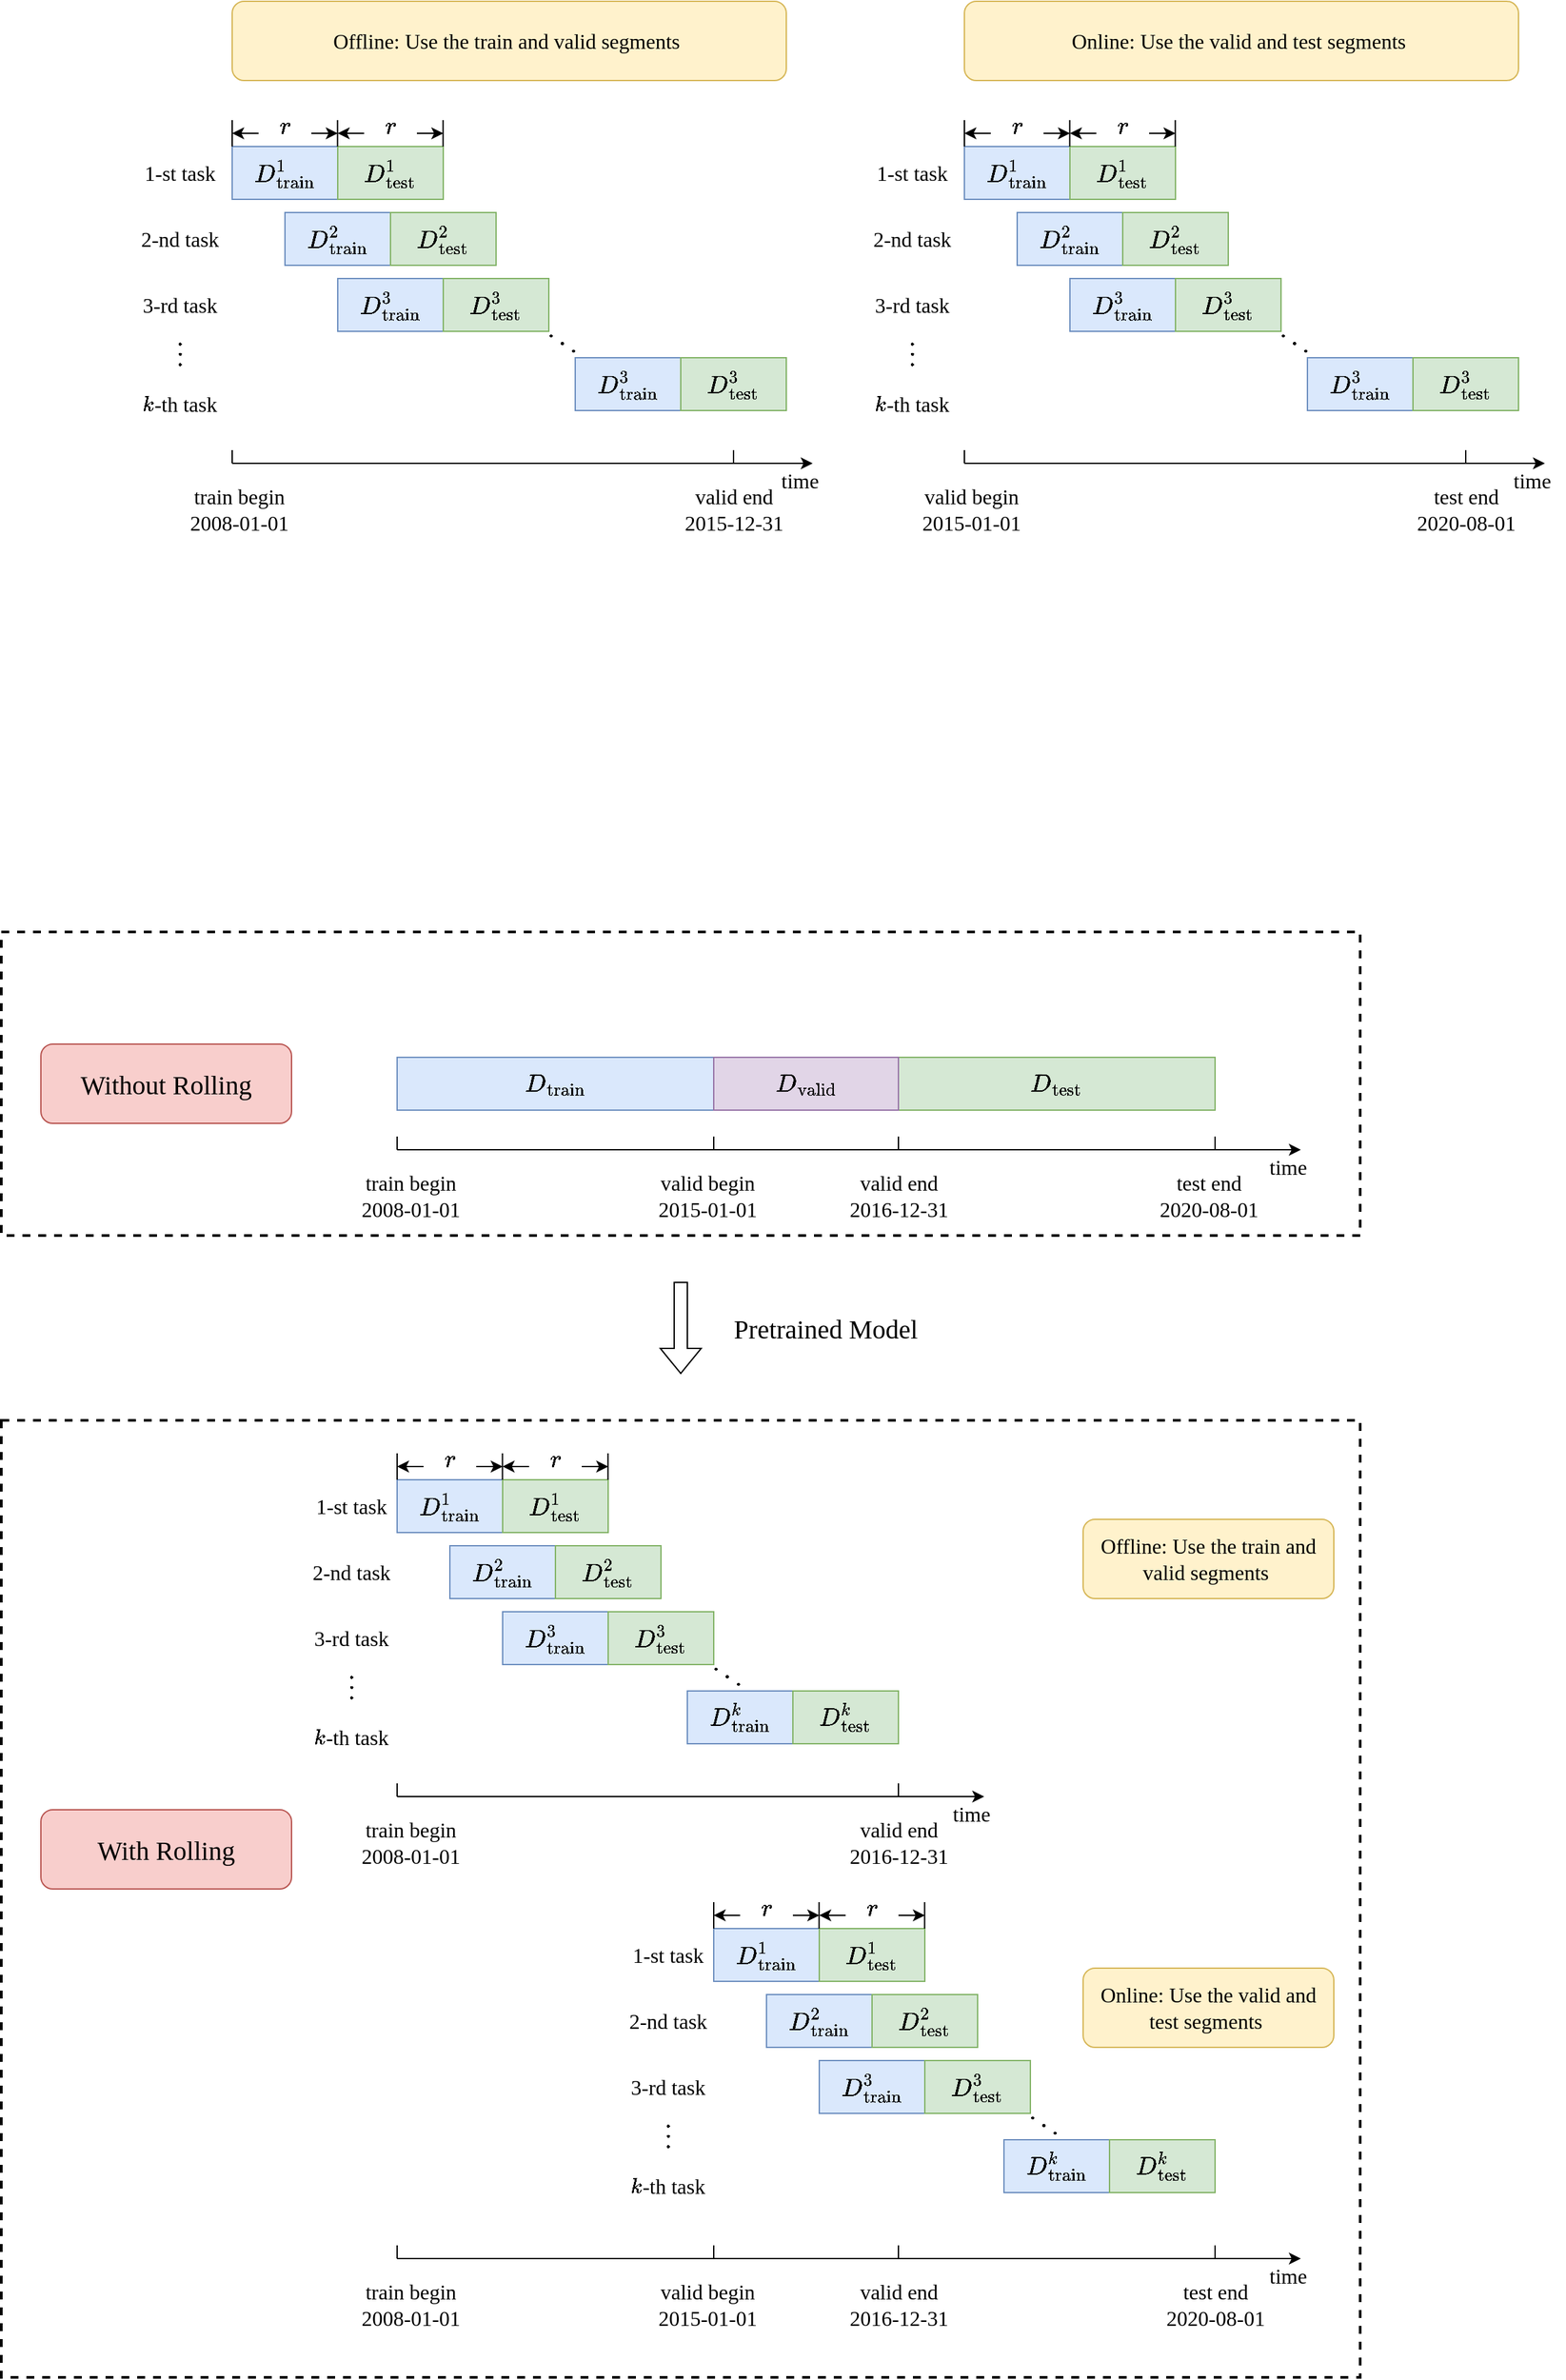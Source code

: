 <mxfile version="24.2.7" type="github">
  <diagram name="第 1 页" id="-favfwk0_6Bgqh363WiU">
    <mxGraphModel dx="2250" dy="1987" grid="1" gridSize="10" guides="1" tooltips="1" connect="1" arrows="1" fold="1" page="1" pageScale="1" pageWidth="827" pageHeight="1169" math="1" shadow="0">
      <root>
        <mxCell id="0" />
        <mxCell id="1" parent="0" />
        <mxCell id="jHQ71wUGAKdWTWvxTBNR-272" value="" style="rounded=0;whiteSpace=wrap;html=1;fillColor=none;dashed=1;strokeWidth=2;perimeterSpacing=0;glass=0;fontSize=16;" parent="1" vertex="1">
          <mxGeometry x="-740" y="395" width="1030" height="725" as="geometry" />
        </mxCell>
        <mxCell id="jHQ71wUGAKdWTWvxTBNR-271" value="" style="rounded=0;whiteSpace=wrap;html=1;fillColor=none;dashed=1;strokeWidth=2;fontSize=16;" parent="1" vertex="1">
          <mxGeometry x="-740" y="25" width="1030" height="230" as="geometry" />
        </mxCell>
        <mxCell id="jHQ71wUGAKdWTWvxTBNR-70" value="$$D^1_{\text{train}}$$" style="rounded=0;whiteSpace=wrap;html=1;fillColor=#dae8fc;strokeColor=#6c8ebf;fontSize=16;" parent="1" vertex="1">
          <mxGeometry x="-440" y="440" width="80" height="40" as="geometry" />
        </mxCell>
        <mxCell id="jHQ71wUGAKdWTWvxTBNR-71" value="$$D^1_{\text{test}}$$" style="rounded=0;whiteSpace=wrap;html=1;fillColor=#d5e8d4;strokeColor=#82b366;fontSize=16;" parent="1" vertex="1">
          <mxGeometry x="-360" y="440" width="80" height="40" as="geometry" />
        </mxCell>
        <mxCell id="jHQ71wUGAKdWTWvxTBNR-72" value="$$D^2_{\text{train}}$$" style="rounded=0;whiteSpace=wrap;html=1;fillColor=#dae8fc;strokeColor=#6c8ebf;fontSize=16;" parent="1" vertex="1">
          <mxGeometry x="-400" y="490" width="80" height="40" as="geometry" />
        </mxCell>
        <mxCell id="jHQ71wUGAKdWTWvxTBNR-73" value="$$D^2_{\text{test}}$$" style="rounded=0;whiteSpace=wrap;html=1;fillColor=#d5e8d4;strokeColor=#82b366;fontSize=16;" parent="1" vertex="1">
          <mxGeometry x="-320" y="490" width="80" height="40" as="geometry" />
        </mxCell>
        <mxCell id="jHQ71wUGAKdWTWvxTBNR-74" value="$$D^3_{\text{train}}$$" style="rounded=0;whiteSpace=wrap;html=1;fillColor=#dae8fc;strokeColor=#6c8ebf;fontSize=16;" parent="1" vertex="1">
          <mxGeometry x="-360" y="540" width="80" height="40" as="geometry" />
        </mxCell>
        <mxCell id="jHQ71wUGAKdWTWvxTBNR-75" value="$$D^3_{\text{test}}$$" style="rounded=0;whiteSpace=wrap;html=1;fillColor=#d5e8d4;strokeColor=#82b366;fontSize=16;" parent="1" vertex="1">
          <mxGeometry x="-280" y="540" width="80" height="40" as="geometry" />
        </mxCell>
        <mxCell id="jHQ71wUGAKdWTWvxTBNR-76" value="$$D^k_{\text{train}}$$" style="rounded=0;whiteSpace=wrap;html=1;fillColor=#dae8fc;strokeColor=#6c8ebf;fontSize=16;" parent="1" vertex="1">
          <mxGeometry x="-220" y="600" width="80" height="40" as="geometry" />
        </mxCell>
        <mxCell id="jHQ71wUGAKdWTWvxTBNR-77" value="$$D^k_{\text{test}}$$" style="rounded=0;whiteSpace=wrap;html=1;fillColor=#d5e8d4;strokeColor=#82b366;fontSize=16;" parent="1" vertex="1">
          <mxGeometry x="-140" y="600" width="80" height="40" as="geometry" />
        </mxCell>
        <mxCell id="jHQ71wUGAKdWTWvxTBNR-78" value="$$\ddots$$" style="text;html=1;align=center;verticalAlign=middle;resizable=0;points=[];autosize=1;strokeColor=none;fillColor=none;fontSize=16;" parent="1" vertex="1">
          <mxGeometry x="-240" y="570" width="100" height="30" as="geometry" />
        </mxCell>
        <mxCell id="jHQ71wUGAKdWTWvxTBNR-79" value="" style="endArrow=classic;html=1;rounded=0;fontSize=16;" parent="1" edge="1">
          <mxGeometry width="50" height="50" relative="1" as="geometry">
            <mxPoint x="-440" y="680" as="sourcePoint" />
            <mxPoint x="5" y="680" as="targetPoint" />
          </mxGeometry>
        </mxCell>
        <mxCell id="jHQ71wUGAKdWTWvxTBNR-80" value="&lt;font style=&quot;font-size: 16px;&quot; face=&quot;Times New Roman&quot;&gt;time&lt;/font&gt;" style="text;html=1;align=center;verticalAlign=middle;resizable=0;points=[];autosize=1;strokeColor=none;fillColor=none;fontSize=16;" parent="1" vertex="1">
          <mxGeometry x="-30" y="678" width="50" height="30" as="geometry" />
        </mxCell>
        <mxCell id="jHQ71wUGAKdWTWvxTBNR-81" value="&lt;font style=&quot;font-size: 16px;&quot; face=&quot;Times New Roman&quot;&gt;1-st task&lt;/font&gt;" style="text;html=1;align=center;verticalAlign=middle;resizable=0;points=[];autosize=1;strokeColor=none;fillColor=none;fontSize=16;" parent="1" vertex="1">
          <mxGeometry x="-515" y="445" width="80" height="30" as="geometry" />
        </mxCell>
        <mxCell id="jHQ71wUGAKdWTWvxTBNR-82" value="&lt;font style=&quot;font-size: 16px;&quot; face=&quot;Times New Roman&quot;&gt;2-nd task&lt;/font&gt;" style="text;html=1;align=center;verticalAlign=middle;resizable=0;points=[];autosize=1;strokeColor=none;fillColor=none;fontSize=16;" parent="1" vertex="1">
          <mxGeometry x="-515" y="495" width="80" height="30" as="geometry" />
        </mxCell>
        <mxCell id="jHQ71wUGAKdWTWvxTBNR-83" value="&lt;font style=&quot;font-size: 16px;&quot; face=&quot;Times New Roman&quot;&gt;3-rd task&lt;/font&gt;" style="text;html=1;align=center;verticalAlign=middle;resizable=0;points=[];autosize=1;strokeColor=none;fillColor=none;fontSize=16;" parent="1" vertex="1">
          <mxGeometry x="-515" y="545" width="80" height="30" as="geometry" />
        </mxCell>
        <mxCell id="jHQ71wUGAKdWTWvxTBNR-84" value="$$\vdots$$" style="text;html=1;align=center;verticalAlign=middle;resizable=0;points=[];autosize=1;strokeColor=none;fillColor=none;fontSize=16;" parent="1" vertex="1">
          <mxGeometry x="-525" y="580" width="100" height="30" as="geometry" />
        </mxCell>
        <mxCell id="jHQ71wUGAKdWTWvxTBNR-85" value="&lt;font style=&quot;font-size: 16px;&quot; face=&quot;Times New Roman&quot;&gt;\(k\)-th task&lt;/font&gt;" style="text;html=1;align=center;verticalAlign=middle;resizable=0;points=[];autosize=1;strokeColor=none;fillColor=none;fontSize=16;" parent="1" vertex="1">
          <mxGeometry x="-525" y="620" width="100" height="30" as="geometry" />
        </mxCell>
        <mxCell id="jHQ71wUGAKdWTWvxTBNR-86" value="" style="endArrow=none;html=1;rounded=0;exitX=0;exitY=0;exitDx=0;exitDy=0;fontSize=16;" parent="1" source="jHQ71wUGAKdWTWvxTBNR-70" edge="1">
          <mxGeometry width="50" height="50" relative="1" as="geometry">
            <mxPoint x="-270" y="400" as="sourcePoint" />
            <mxPoint x="-440" y="420" as="targetPoint" />
          </mxGeometry>
        </mxCell>
        <mxCell id="jHQ71wUGAKdWTWvxTBNR-87" value="" style="endArrow=classic;html=1;rounded=0;fontSize=16;" parent="1" edge="1">
          <mxGeometry width="50" height="50" relative="1" as="geometry">
            <mxPoint x="-420" y="430" as="sourcePoint" />
            <mxPoint x="-440" y="430" as="targetPoint" />
          </mxGeometry>
        </mxCell>
        <mxCell id="jHQ71wUGAKdWTWvxTBNR-88" value="$$r$$" style="text;html=1;align=center;verticalAlign=middle;resizable=0;points=[];autosize=1;strokeColor=none;fillColor=none;fontSize=16;" parent="1" vertex="1">
          <mxGeometry x="-430" y="410" width="60" height="30" as="geometry" />
        </mxCell>
        <mxCell id="jHQ71wUGAKdWTWvxTBNR-89" value="" style="endArrow=classic;html=1;rounded=0;fontSize=16;" parent="1" edge="1">
          <mxGeometry width="50" height="50" relative="1" as="geometry">
            <mxPoint x="-380" y="430" as="sourcePoint" />
            <mxPoint x="-360" y="430" as="targetPoint" />
          </mxGeometry>
        </mxCell>
        <mxCell id="jHQ71wUGAKdWTWvxTBNR-90" value="" style="endArrow=none;html=1;rounded=0;exitX=0;exitY=0;exitDx=0;exitDy=0;fontSize=16;" parent="1" edge="1">
          <mxGeometry width="50" height="50" relative="1" as="geometry">
            <mxPoint x="-360.16" y="440" as="sourcePoint" />
            <mxPoint x="-360.16" y="420" as="targetPoint" />
          </mxGeometry>
        </mxCell>
        <mxCell id="jHQ71wUGAKdWTWvxTBNR-91" value="" style="endArrow=classic;html=1;rounded=0;fontSize=16;" parent="1" edge="1">
          <mxGeometry width="50" height="50" relative="1" as="geometry">
            <mxPoint x="-340" y="430" as="sourcePoint" />
            <mxPoint x="-360" y="430" as="targetPoint" />
          </mxGeometry>
        </mxCell>
        <mxCell id="jHQ71wUGAKdWTWvxTBNR-92" value="$$r$$" style="text;html=1;align=center;verticalAlign=middle;resizable=0;points=[];autosize=1;strokeColor=none;fillColor=none;fontSize=16;" parent="1" vertex="1">
          <mxGeometry x="-350" y="410" width="60" height="30" as="geometry" />
        </mxCell>
        <mxCell id="jHQ71wUGAKdWTWvxTBNR-93" value="" style="endArrow=classic;html=1;rounded=0;fontSize=16;" parent="1" edge="1">
          <mxGeometry width="50" height="50" relative="1" as="geometry">
            <mxPoint x="-300" y="430" as="sourcePoint" />
            <mxPoint x="-280" y="430" as="targetPoint" />
          </mxGeometry>
        </mxCell>
        <mxCell id="jHQ71wUGAKdWTWvxTBNR-94" value="" style="endArrow=none;html=1;rounded=0;exitX=0;exitY=0;exitDx=0;exitDy=0;fontSize=16;" parent="1" edge="1">
          <mxGeometry width="50" height="50" relative="1" as="geometry">
            <mxPoint x="-280.16" y="440" as="sourcePoint" />
            <mxPoint x="-280.16" y="420" as="targetPoint" />
          </mxGeometry>
        </mxCell>
        <mxCell id="jHQ71wUGAKdWTWvxTBNR-95" value="&lt;font face=&quot;Times New Roman&quot; style=&quot;font-size: 16px;&quot;&gt;train begin&lt;/font&gt;&lt;div style=&quot;font-size: 16px;&quot;&gt;&lt;font face=&quot;Times New Roman&quot; style=&quot;font-size: 16px;&quot;&gt;2008-01-01&lt;/font&gt;&lt;/div&gt;" style="text;html=1;align=center;verticalAlign=middle;resizable=0;points=[];autosize=1;strokeColor=none;fillColor=none;fontSize=16;" parent="1" vertex="1">
          <mxGeometry x="-480" y="690" width="100" height="50" as="geometry" />
        </mxCell>
        <mxCell id="jHQ71wUGAKdWTWvxTBNR-96" value="&lt;font face=&quot;Times New Roman&quot; style=&quot;font-size: 16px;&quot;&gt;valid end&lt;/font&gt;&lt;div style=&quot;font-size: 16px;&quot;&gt;&lt;font face=&quot;Times New Roman&quot; style=&quot;font-size: 16px;&quot;&gt;2016-12-31&lt;/font&gt;&lt;/div&gt;" style="text;html=1;align=center;verticalAlign=middle;resizable=0;points=[];autosize=1;strokeColor=none;fillColor=none;fontSize=16;" parent="1" vertex="1">
          <mxGeometry x="-110" y="690" width="100" height="50" as="geometry" />
        </mxCell>
        <mxCell id="jHQ71wUGAKdWTWvxTBNR-97" value="" style="endArrow=none;html=1;rounded=0;fontSize=16;" parent="1" edge="1">
          <mxGeometry width="50" height="50" relative="1" as="geometry">
            <mxPoint x="-440" y="680" as="sourcePoint" />
            <mxPoint x="-440" y="670" as="targetPoint" />
          </mxGeometry>
        </mxCell>
        <mxCell id="jHQ71wUGAKdWTWvxTBNR-98" value="" style="endArrow=none;html=1;rounded=0;fontSize=16;" parent="1" edge="1">
          <mxGeometry width="50" height="50" relative="1" as="geometry">
            <mxPoint x="-60" y="680" as="sourcePoint" />
            <mxPoint x="-60" y="670" as="targetPoint" />
          </mxGeometry>
        </mxCell>
        <mxCell id="jHQ71wUGAKdWTWvxTBNR-99" value="&lt;font face=&quot;Times New Roman&quot; style=&quot;font-size: 16px;&quot;&gt;Offline: Use the train and valid segments&amp;nbsp;&lt;/font&gt;" style="rounded=1;whiteSpace=wrap;html=1;fillColor=#fff2cc;strokeColor=#d6b656;fontSize=16;" parent="1" vertex="1">
          <mxGeometry x="80" y="470" width="190" height="60" as="geometry" />
        </mxCell>
        <mxCell id="jHQ71wUGAKdWTWvxTBNR-100" value="&lt;font face=&quot;Times New Roman&quot; style=&quot;font-size: 16px;&quot;&gt;Online: Use the valid and test segments&amp;nbsp;&lt;/font&gt;" style="rounded=1;whiteSpace=wrap;html=1;fillColor=#fff2cc;strokeColor=#d6b656;fontSize=16;" parent="1" vertex="1">
          <mxGeometry x="80" y="810" width="190" height="60" as="geometry" />
        </mxCell>
        <mxCell id="jHQ71wUGAKdWTWvxTBNR-101" value="&lt;font style=&quot;font-size: 16px;&quot;&gt;$$D_{\text{train}}$$&lt;/font&gt;" style="rounded=0;whiteSpace=wrap;html=1;fillColor=#dae8fc;strokeColor=#6c8ebf;fontSize=16;" parent="1" vertex="1">
          <mxGeometry x="-440" y="120" width="240" height="40" as="geometry" />
        </mxCell>
        <mxCell id="jHQ71wUGAKdWTWvxTBNR-102" value="&lt;font style=&quot;font-size: 16px;&quot;&gt;$$D_{\text{test}}$$&lt;/font&gt;" style="rounded=0;whiteSpace=wrap;html=1;fillColor=#d5e8d4;strokeColor=#82b366;fontSize=16;" parent="1" vertex="1">
          <mxGeometry x="-60" y="120" width="240" height="40" as="geometry" />
        </mxCell>
        <mxCell id="jHQ71wUGAKdWTWvxTBNR-103" value="&lt;font style=&quot;font-size: 16px;&quot;&gt;$$D_{\text{valid}}$$&lt;/font&gt;" style="rounded=0;whiteSpace=wrap;html=1;fillColor=#e1d5e7;strokeColor=#9673a6;fontSize=16;" parent="1" vertex="1">
          <mxGeometry x="-200" y="120" width="140" height="40" as="geometry" />
        </mxCell>
        <mxCell id="jHQ71wUGAKdWTWvxTBNR-142" value="" style="endArrow=classic;html=1;rounded=0;fontSize=16;" parent="1" edge="1">
          <mxGeometry width="50" height="50" relative="1" as="geometry">
            <mxPoint x="-440" y="1030" as="sourcePoint" />
            <mxPoint x="245" y="1030" as="targetPoint" />
          </mxGeometry>
        </mxCell>
        <mxCell id="jHQ71wUGAKdWTWvxTBNR-143" value="&lt;font style=&quot;font-size: 16px;&quot; face=&quot;Times New Roman&quot;&gt;time&lt;/font&gt;" style="text;html=1;align=center;verticalAlign=middle;resizable=0;points=[];autosize=1;strokeColor=none;fillColor=none;fontSize=16;" parent="1" vertex="1">
          <mxGeometry x="210" y="1028" width="50" height="30" as="geometry" />
        </mxCell>
        <mxCell id="jHQ71wUGAKdWTWvxTBNR-159" value="&lt;font face=&quot;Times New Roman&quot; style=&quot;font-size: 16px;&quot;&gt;test end&lt;/font&gt;&lt;div style=&quot;font-size: 16px;&quot;&gt;&lt;font face=&quot;Times New Roman&quot; style=&quot;font-size: 16px;&quot;&gt;2020-08-01&lt;/font&gt;&lt;/div&gt;" style="text;html=1;align=center;verticalAlign=middle;resizable=0;points=[];autosize=1;strokeColor=none;fillColor=none;fontSize=16;" parent="1" vertex="1">
          <mxGeometry x="130" y="1040" width="100" height="50" as="geometry" />
        </mxCell>
        <mxCell id="jHQ71wUGAKdWTWvxTBNR-160" value="" style="endArrow=none;html=1;rounded=0;fontSize=16;" parent="1" edge="1">
          <mxGeometry width="50" height="50" relative="1" as="geometry">
            <mxPoint x="-200" y="1030" as="sourcePoint" />
            <mxPoint x="-200" y="1020" as="targetPoint" />
          </mxGeometry>
        </mxCell>
        <mxCell id="jHQ71wUGAKdWTWvxTBNR-161" value="" style="endArrow=none;html=1;rounded=0;fontSize=16;" parent="1" edge="1">
          <mxGeometry width="50" height="50" relative="1" as="geometry">
            <mxPoint x="180" y="1030" as="sourcePoint" />
            <mxPoint x="180" y="1020" as="targetPoint" />
          </mxGeometry>
        </mxCell>
        <mxCell id="jHQ71wUGAKdWTWvxTBNR-162" value="$$D^1_{\text{train}}$$" style="rounded=0;whiteSpace=wrap;html=1;fillColor=#dae8fc;strokeColor=#6c8ebf;fontSize=16;" parent="1" vertex="1">
          <mxGeometry x="-10" y="-570" width="80" height="40" as="geometry" />
        </mxCell>
        <mxCell id="jHQ71wUGAKdWTWvxTBNR-163" value="$$D^1_{\text{test}}$$" style="rounded=0;whiteSpace=wrap;html=1;fillColor=#d5e8d4;strokeColor=#82b366;fontSize=16;" parent="1" vertex="1">
          <mxGeometry x="70" y="-570" width="80" height="40" as="geometry" />
        </mxCell>
        <mxCell id="jHQ71wUGAKdWTWvxTBNR-164" value="$$D^2_{\text{train}}$$" style="rounded=0;whiteSpace=wrap;html=1;fillColor=#dae8fc;strokeColor=#6c8ebf;fontSize=16;" parent="1" vertex="1">
          <mxGeometry x="30" y="-520" width="80" height="40" as="geometry" />
        </mxCell>
        <mxCell id="jHQ71wUGAKdWTWvxTBNR-165" value="$$D^2_{\text{test}}$$" style="rounded=0;whiteSpace=wrap;html=1;fillColor=#d5e8d4;strokeColor=#82b366;fontSize=16;" parent="1" vertex="1">
          <mxGeometry x="110" y="-520" width="80" height="40" as="geometry" />
        </mxCell>
        <mxCell id="jHQ71wUGAKdWTWvxTBNR-166" value="$$D^3_{\text{train}}$$" style="rounded=0;whiteSpace=wrap;html=1;fillColor=#dae8fc;strokeColor=#6c8ebf;fontSize=16;" parent="1" vertex="1">
          <mxGeometry x="70" y="-470" width="80" height="40" as="geometry" />
        </mxCell>
        <mxCell id="jHQ71wUGAKdWTWvxTBNR-167" value="$$D^3_{\text{test}}$$" style="rounded=0;whiteSpace=wrap;html=1;fillColor=#d5e8d4;strokeColor=#82b366;fontSize=16;" parent="1" vertex="1">
          <mxGeometry x="150" y="-470" width="80" height="40" as="geometry" />
        </mxCell>
        <mxCell id="jHQ71wUGAKdWTWvxTBNR-168" value="$$D^3_{\text{train}}$$" style="rounded=0;whiteSpace=wrap;html=1;fillColor=#dae8fc;strokeColor=#6c8ebf;fontSize=16;" parent="1" vertex="1">
          <mxGeometry x="250" y="-410" width="80" height="40" as="geometry" />
        </mxCell>
        <mxCell id="jHQ71wUGAKdWTWvxTBNR-169" value="$$D^3_{\text{test}}$$" style="rounded=0;whiteSpace=wrap;html=1;fillColor=#d5e8d4;strokeColor=#82b366;fontSize=16;" parent="1" vertex="1">
          <mxGeometry x="330" y="-410" width="80" height="40" as="geometry" />
        </mxCell>
        <mxCell id="jHQ71wUGAKdWTWvxTBNR-170" value="$$\ddots$$" style="text;html=1;align=center;verticalAlign=middle;resizable=0;points=[];autosize=1;strokeColor=none;fillColor=none;fontSize=16;" parent="1" vertex="1">
          <mxGeometry x="190" y="-440" width="100" height="30" as="geometry" />
        </mxCell>
        <mxCell id="jHQ71wUGAKdWTWvxTBNR-171" value="" style="endArrow=classic;html=1;rounded=0;fontSize=16;" parent="1" edge="1">
          <mxGeometry width="50" height="50" relative="1" as="geometry">
            <mxPoint x="-10" y="-330" as="sourcePoint" />
            <mxPoint x="430" y="-330" as="targetPoint" />
          </mxGeometry>
        </mxCell>
        <mxCell id="jHQ71wUGAKdWTWvxTBNR-172" value="&lt;font style=&quot;font-size: 16px;&quot; face=&quot;Times New Roman&quot;&gt;time&lt;/font&gt;" style="text;html=1;align=center;verticalAlign=middle;resizable=0;points=[];autosize=1;strokeColor=none;fillColor=none;fontSize=16;" parent="1" vertex="1">
          <mxGeometry x="395" y="-332" width="50" height="30" as="geometry" />
        </mxCell>
        <mxCell id="jHQ71wUGAKdWTWvxTBNR-173" value="&lt;font style=&quot;font-size: 16px;&quot; face=&quot;Times New Roman&quot;&gt;1-st task&lt;/font&gt;" style="text;html=1;align=center;verticalAlign=middle;resizable=0;points=[];autosize=1;strokeColor=none;fillColor=none;fontSize=16;" parent="1" vertex="1">
          <mxGeometry x="-90" y="-565" width="80" height="30" as="geometry" />
        </mxCell>
        <mxCell id="jHQ71wUGAKdWTWvxTBNR-174" value="&lt;font style=&quot;font-size: 16px;&quot; face=&quot;Times New Roman&quot;&gt;2-nd task&lt;/font&gt;" style="text;html=1;align=center;verticalAlign=middle;resizable=0;points=[];autosize=1;strokeColor=none;fillColor=none;fontSize=16;" parent="1" vertex="1">
          <mxGeometry x="-90" y="-515" width="80" height="30" as="geometry" />
        </mxCell>
        <mxCell id="jHQ71wUGAKdWTWvxTBNR-175" value="&lt;font style=&quot;font-size: 16px;&quot; face=&quot;Times New Roman&quot;&gt;3-rd task&lt;/font&gt;" style="text;html=1;align=center;verticalAlign=middle;resizable=0;points=[];autosize=1;strokeColor=none;fillColor=none;fontSize=16;" parent="1" vertex="1">
          <mxGeometry x="-90" y="-465" width="80" height="30" as="geometry" />
        </mxCell>
        <mxCell id="jHQ71wUGAKdWTWvxTBNR-176" value="$$\vdots$$" style="text;html=1;align=center;verticalAlign=middle;resizable=0;points=[];autosize=1;strokeColor=none;fillColor=none;fontSize=16;" parent="1" vertex="1">
          <mxGeometry x="-100" y="-430" width="100" height="30" as="geometry" />
        </mxCell>
        <mxCell id="jHQ71wUGAKdWTWvxTBNR-177" value="&lt;font style=&quot;font-size: 16px;&quot; face=&quot;Times New Roman&quot;&gt;\(k\)-th task&lt;/font&gt;" style="text;html=1;align=center;verticalAlign=middle;resizable=0;points=[];autosize=1;strokeColor=none;fillColor=none;fontSize=16;" parent="1" vertex="1">
          <mxGeometry x="-100" y="-390" width="100" height="30" as="geometry" />
        </mxCell>
        <mxCell id="jHQ71wUGAKdWTWvxTBNR-178" value="" style="endArrow=none;html=1;rounded=0;exitX=0;exitY=0;exitDx=0;exitDy=0;fontSize=16;" parent="1" source="jHQ71wUGAKdWTWvxTBNR-162" edge="1">
          <mxGeometry width="50" height="50" relative="1" as="geometry">
            <mxPoint x="160" y="-610" as="sourcePoint" />
            <mxPoint x="-10" y="-590" as="targetPoint" />
          </mxGeometry>
        </mxCell>
        <mxCell id="jHQ71wUGAKdWTWvxTBNR-179" value="" style="endArrow=classic;html=1;rounded=0;fontSize=16;" parent="1" edge="1">
          <mxGeometry width="50" height="50" relative="1" as="geometry">
            <mxPoint x="10" y="-580" as="sourcePoint" />
            <mxPoint x="-10" y="-580" as="targetPoint" />
          </mxGeometry>
        </mxCell>
        <mxCell id="jHQ71wUGAKdWTWvxTBNR-180" value="$$r$$" style="text;html=1;align=center;verticalAlign=middle;resizable=0;points=[];autosize=1;strokeColor=none;fillColor=none;fontSize=16;" parent="1" vertex="1">
          <mxGeometry y="-600" width="60" height="30" as="geometry" />
        </mxCell>
        <mxCell id="jHQ71wUGAKdWTWvxTBNR-181" value="" style="endArrow=classic;html=1;rounded=0;fontSize=16;" parent="1" edge="1">
          <mxGeometry width="50" height="50" relative="1" as="geometry">
            <mxPoint x="50" y="-580" as="sourcePoint" />
            <mxPoint x="70" y="-580" as="targetPoint" />
          </mxGeometry>
        </mxCell>
        <mxCell id="jHQ71wUGAKdWTWvxTBNR-182" value="" style="endArrow=none;html=1;rounded=0;exitX=0;exitY=0;exitDx=0;exitDy=0;fontSize=16;" parent="1" edge="1">
          <mxGeometry width="50" height="50" relative="1" as="geometry">
            <mxPoint x="69.84" y="-570" as="sourcePoint" />
            <mxPoint x="69.84" y="-590" as="targetPoint" />
          </mxGeometry>
        </mxCell>
        <mxCell id="jHQ71wUGAKdWTWvxTBNR-183" value="" style="endArrow=classic;html=1;rounded=0;fontSize=16;" parent="1" edge="1">
          <mxGeometry width="50" height="50" relative="1" as="geometry">
            <mxPoint x="90" y="-580" as="sourcePoint" />
            <mxPoint x="70" y="-580" as="targetPoint" />
          </mxGeometry>
        </mxCell>
        <mxCell id="jHQ71wUGAKdWTWvxTBNR-184" value="$$r$$" style="text;html=1;align=center;verticalAlign=middle;resizable=0;points=[];autosize=1;strokeColor=none;fillColor=none;fontSize=16;" parent="1" vertex="1">
          <mxGeometry x="80" y="-600" width="60" height="30" as="geometry" />
        </mxCell>
        <mxCell id="jHQ71wUGAKdWTWvxTBNR-185" value="" style="endArrow=classic;html=1;rounded=0;fontSize=16;" parent="1" edge="1">
          <mxGeometry width="50" height="50" relative="1" as="geometry">
            <mxPoint x="130" y="-580" as="sourcePoint" />
            <mxPoint x="150" y="-580" as="targetPoint" />
          </mxGeometry>
        </mxCell>
        <mxCell id="jHQ71wUGAKdWTWvxTBNR-186" value="" style="endArrow=none;html=1;rounded=0;exitX=0;exitY=0;exitDx=0;exitDy=0;fontSize=16;" parent="1" edge="1">
          <mxGeometry width="50" height="50" relative="1" as="geometry">
            <mxPoint x="149.84" y="-570" as="sourcePoint" />
            <mxPoint x="149.84" y="-590" as="targetPoint" />
          </mxGeometry>
        </mxCell>
        <mxCell id="jHQ71wUGAKdWTWvxTBNR-187" value="&lt;font face=&quot;Times New Roman&quot; style=&quot;font-size: 16px;&quot;&gt;valid begin&lt;/font&gt;&lt;div style=&quot;font-size: 16px;&quot;&gt;&lt;font face=&quot;Times New Roman&quot; style=&quot;font-size: 16px;&quot;&gt;2015-01-01&lt;/font&gt;&lt;/div&gt;" style="text;html=1;align=center;verticalAlign=middle;resizable=0;points=[];autosize=1;strokeColor=none;fillColor=none;fontSize=16;" parent="1" vertex="1">
          <mxGeometry x="-55" y="-320" width="100" height="50" as="geometry" />
        </mxCell>
        <mxCell id="jHQ71wUGAKdWTWvxTBNR-188" value="&lt;font face=&quot;Times New Roman&quot; style=&quot;font-size: 16px;&quot;&gt;test end&lt;/font&gt;&lt;div style=&quot;font-size: 16px;&quot;&gt;&lt;font face=&quot;Times New Roman&quot; style=&quot;font-size: 16px;&quot;&gt;2020-08-01&lt;/font&gt;&lt;/div&gt;" style="text;html=1;align=center;verticalAlign=middle;resizable=0;points=[];autosize=1;strokeColor=none;fillColor=none;fontSize=16;" parent="1" vertex="1">
          <mxGeometry x="320" y="-320" width="100" height="50" as="geometry" />
        </mxCell>
        <mxCell id="jHQ71wUGAKdWTWvxTBNR-189" value="" style="endArrow=none;html=1;rounded=0;exitX=0;exitY=0;exitDx=0;exitDy=0;fontSize=16;" parent="1" edge="1">
          <mxGeometry width="50" height="50" relative="1" as="geometry">
            <mxPoint x="-10" y="-330" as="sourcePoint" />
            <mxPoint x="-10" y="-340" as="targetPoint" />
          </mxGeometry>
        </mxCell>
        <mxCell id="jHQ71wUGAKdWTWvxTBNR-190" value="" style="endArrow=none;html=1;rounded=0;fontSize=16;" parent="1" edge="1">
          <mxGeometry width="50" height="50" relative="1" as="geometry">
            <mxPoint x="370" y="-330" as="sourcePoint" />
            <mxPoint x="370" y="-340" as="targetPoint" />
          </mxGeometry>
        </mxCell>
        <mxCell id="jHQ71wUGAKdWTWvxTBNR-191" value="$$D^1_{\text{train}}$$" style="rounded=0;whiteSpace=wrap;html=1;fillColor=#dae8fc;strokeColor=#6c8ebf;fontSize=16;" parent="1" vertex="1">
          <mxGeometry x="-565" y="-570" width="80" height="40" as="geometry" />
        </mxCell>
        <mxCell id="jHQ71wUGAKdWTWvxTBNR-192" value="$$D^1_{\text{test}}$$" style="rounded=0;whiteSpace=wrap;html=1;fillColor=#d5e8d4;strokeColor=#82b366;fontSize=16;" parent="1" vertex="1">
          <mxGeometry x="-485" y="-570" width="80" height="40" as="geometry" />
        </mxCell>
        <mxCell id="jHQ71wUGAKdWTWvxTBNR-193" value="$$D^2_{\text{train}}$$" style="rounded=0;whiteSpace=wrap;html=1;fillColor=#dae8fc;strokeColor=#6c8ebf;fontSize=16;" parent="1" vertex="1">
          <mxGeometry x="-525" y="-520" width="80" height="40" as="geometry" />
        </mxCell>
        <mxCell id="jHQ71wUGAKdWTWvxTBNR-194" value="$$D^2_{\text{test}}$$" style="rounded=0;whiteSpace=wrap;html=1;fillColor=#d5e8d4;strokeColor=#82b366;fontSize=16;" parent="1" vertex="1">
          <mxGeometry x="-445" y="-520" width="80" height="40" as="geometry" />
        </mxCell>
        <mxCell id="jHQ71wUGAKdWTWvxTBNR-195" value="$$D^3_{\text{train}}$$" style="rounded=0;whiteSpace=wrap;html=1;fillColor=#dae8fc;strokeColor=#6c8ebf;fontSize=16;" parent="1" vertex="1">
          <mxGeometry x="-485" y="-470" width="80" height="40" as="geometry" />
        </mxCell>
        <mxCell id="jHQ71wUGAKdWTWvxTBNR-196" value="$$D^3_{\text{test}}$$" style="rounded=0;whiteSpace=wrap;html=1;fillColor=#d5e8d4;strokeColor=#82b366;fontSize=16;" parent="1" vertex="1">
          <mxGeometry x="-405" y="-470" width="80" height="40" as="geometry" />
        </mxCell>
        <mxCell id="jHQ71wUGAKdWTWvxTBNR-197" value="$$D^3_{\text{train}}$$" style="rounded=0;whiteSpace=wrap;html=1;fillColor=#dae8fc;strokeColor=#6c8ebf;fontSize=16;" parent="1" vertex="1">
          <mxGeometry x="-305" y="-410" width="80" height="40" as="geometry" />
        </mxCell>
        <mxCell id="jHQ71wUGAKdWTWvxTBNR-198" value="$$D^3_{\text{test}}$$" style="rounded=0;whiteSpace=wrap;html=1;fillColor=#d5e8d4;strokeColor=#82b366;fontSize=16;" parent="1" vertex="1">
          <mxGeometry x="-225" y="-410" width="80" height="40" as="geometry" />
        </mxCell>
        <mxCell id="jHQ71wUGAKdWTWvxTBNR-199" value="$$\ddots$$" style="text;html=1;align=center;verticalAlign=middle;resizable=0;points=[];autosize=1;strokeColor=none;fillColor=none;fontSize=16;" parent="1" vertex="1">
          <mxGeometry x="-365" y="-440" width="100" height="30" as="geometry" />
        </mxCell>
        <mxCell id="jHQ71wUGAKdWTWvxTBNR-200" value="" style="endArrow=classic;html=1;rounded=0;fontSize=16;" parent="1" edge="1">
          <mxGeometry width="50" height="50" relative="1" as="geometry">
            <mxPoint x="-565" y="-330" as="sourcePoint" />
            <mxPoint x="-125" y="-330" as="targetPoint" />
          </mxGeometry>
        </mxCell>
        <mxCell id="jHQ71wUGAKdWTWvxTBNR-201" value="&lt;font style=&quot;font-size: 16px;&quot; face=&quot;Times New Roman&quot;&gt;time&lt;/font&gt;" style="text;html=1;align=center;verticalAlign=middle;resizable=0;points=[];autosize=1;strokeColor=none;fillColor=none;fontSize=16;" parent="1" vertex="1">
          <mxGeometry x="-160" y="-332" width="50" height="30" as="geometry" />
        </mxCell>
        <mxCell id="jHQ71wUGAKdWTWvxTBNR-202" value="&lt;font style=&quot;font-size: 16px;&quot; face=&quot;Times New Roman&quot;&gt;1-st task&lt;/font&gt;" style="text;html=1;align=center;verticalAlign=middle;resizable=0;points=[];autosize=1;strokeColor=none;fillColor=none;fontSize=16;" parent="1" vertex="1">
          <mxGeometry x="-645" y="-565" width="80" height="30" as="geometry" />
        </mxCell>
        <mxCell id="jHQ71wUGAKdWTWvxTBNR-203" value="&lt;font style=&quot;font-size: 16px;&quot; face=&quot;Times New Roman&quot;&gt;2-nd task&lt;/font&gt;" style="text;html=1;align=center;verticalAlign=middle;resizable=0;points=[];autosize=1;strokeColor=none;fillColor=none;fontSize=16;" parent="1" vertex="1">
          <mxGeometry x="-645" y="-515" width="80" height="30" as="geometry" />
        </mxCell>
        <mxCell id="jHQ71wUGAKdWTWvxTBNR-204" value="&lt;font style=&quot;font-size: 16px;&quot; face=&quot;Times New Roman&quot;&gt;3-rd task&lt;/font&gt;" style="text;html=1;align=center;verticalAlign=middle;resizable=0;points=[];autosize=1;strokeColor=none;fillColor=none;fontSize=16;" parent="1" vertex="1">
          <mxGeometry x="-645" y="-465" width="80" height="30" as="geometry" />
        </mxCell>
        <mxCell id="jHQ71wUGAKdWTWvxTBNR-205" value="$$\vdots$$" style="text;html=1;align=center;verticalAlign=middle;resizable=0;points=[];autosize=1;strokeColor=none;fillColor=none;fontSize=16;" parent="1" vertex="1">
          <mxGeometry x="-655" y="-430" width="100" height="30" as="geometry" />
        </mxCell>
        <mxCell id="jHQ71wUGAKdWTWvxTBNR-206" value="&lt;font style=&quot;font-size: 16px;&quot; face=&quot;Times New Roman&quot;&gt;\(k\)-th task&lt;/font&gt;" style="text;html=1;align=center;verticalAlign=middle;resizable=0;points=[];autosize=1;strokeColor=none;fillColor=none;fontSize=16;" parent="1" vertex="1">
          <mxGeometry x="-655" y="-390" width="100" height="30" as="geometry" />
        </mxCell>
        <mxCell id="jHQ71wUGAKdWTWvxTBNR-207" value="" style="endArrow=none;html=1;rounded=0;exitX=0;exitY=0;exitDx=0;exitDy=0;fontSize=16;" parent="1" source="jHQ71wUGAKdWTWvxTBNR-191" edge="1">
          <mxGeometry width="50" height="50" relative="1" as="geometry">
            <mxPoint x="-395" y="-610" as="sourcePoint" />
            <mxPoint x="-565" y="-590" as="targetPoint" />
          </mxGeometry>
        </mxCell>
        <mxCell id="jHQ71wUGAKdWTWvxTBNR-208" value="" style="endArrow=classic;html=1;rounded=0;fontSize=16;" parent="1" edge="1">
          <mxGeometry width="50" height="50" relative="1" as="geometry">
            <mxPoint x="-545" y="-580" as="sourcePoint" />
            <mxPoint x="-565" y="-580" as="targetPoint" />
          </mxGeometry>
        </mxCell>
        <mxCell id="jHQ71wUGAKdWTWvxTBNR-209" value="$$r$$" style="text;html=1;align=center;verticalAlign=middle;resizable=0;points=[];autosize=1;strokeColor=none;fillColor=none;fontSize=16;" parent="1" vertex="1">
          <mxGeometry x="-555" y="-600" width="60" height="30" as="geometry" />
        </mxCell>
        <mxCell id="jHQ71wUGAKdWTWvxTBNR-210" value="" style="endArrow=classic;html=1;rounded=0;fontSize=16;" parent="1" edge="1">
          <mxGeometry width="50" height="50" relative="1" as="geometry">
            <mxPoint x="-505" y="-580" as="sourcePoint" />
            <mxPoint x="-485" y="-580" as="targetPoint" />
          </mxGeometry>
        </mxCell>
        <mxCell id="jHQ71wUGAKdWTWvxTBNR-211" value="" style="endArrow=none;html=1;rounded=0;exitX=0;exitY=0;exitDx=0;exitDy=0;fontSize=16;" parent="1" edge="1">
          <mxGeometry width="50" height="50" relative="1" as="geometry">
            <mxPoint x="-485.16" y="-570" as="sourcePoint" />
            <mxPoint x="-485.16" y="-590" as="targetPoint" />
          </mxGeometry>
        </mxCell>
        <mxCell id="jHQ71wUGAKdWTWvxTBNR-212" value="" style="endArrow=classic;html=1;rounded=0;fontSize=16;" parent="1" edge="1">
          <mxGeometry width="50" height="50" relative="1" as="geometry">
            <mxPoint x="-465" y="-580" as="sourcePoint" />
            <mxPoint x="-485" y="-580" as="targetPoint" />
          </mxGeometry>
        </mxCell>
        <mxCell id="jHQ71wUGAKdWTWvxTBNR-213" value="$$r$$" style="text;html=1;align=center;verticalAlign=middle;resizable=0;points=[];autosize=1;strokeColor=none;fillColor=none;fontSize=16;" parent="1" vertex="1">
          <mxGeometry x="-475" y="-600" width="60" height="30" as="geometry" />
        </mxCell>
        <mxCell id="jHQ71wUGAKdWTWvxTBNR-214" value="" style="endArrow=classic;html=1;rounded=0;fontSize=16;" parent="1" edge="1">
          <mxGeometry width="50" height="50" relative="1" as="geometry">
            <mxPoint x="-425" y="-580" as="sourcePoint" />
            <mxPoint x="-405" y="-580" as="targetPoint" />
          </mxGeometry>
        </mxCell>
        <mxCell id="jHQ71wUGAKdWTWvxTBNR-215" value="" style="endArrow=none;html=1;rounded=0;exitX=0;exitY=0;exitDx=0;exitDy=0;fontSize=16;" parent="1" edge="1">
          <mxGeometry width="50" height="50" relative="1" as="geometry">
            <mxPoint x="-405.16" y="-570" as="sourcePoint" />
            <mxPoint x="-405.16" y="-590" as="targetPoint" />
          </mxGeometry>
        </mxCell>
        <mxCell id="jHQ71wUGAKdWTWvxTBNR-216" value="&lt;font face=&quot;Times New Roman&quot; style=&quot;font-size: 16px;&quot;&gt;train begin&lt;/font&gt;&lt;div style=&quot;font-size: 16px;&quot;&gt;&lt;font face=&quot;Times New Roman&quot; style=&quot;font-size: 16px;&quot;&gt;2008-01-01&lt;/font&gt;&lt;/div&gt;" style="text;html=1;align=center;verticalAlign=middle;resizable=0;points=[];autosize=1;strokeColor=none;fillColor=none;fontSize=16;" parent="1" vertex="1">
          <mxGeometry x="-610" y="-320" width="100" height="50" as="geometry" />
        </mxCell>
        <mxCell id="jHQ71wUGAKdWTWvxTBNR-217" value="&lt;font face=&quot;Times New Roman&quot; style=&quot;font-size: 16px;&quot;&gt;valid end&lt;/font&gt;&lt;div style=&quot;font-size: 16px;&quot;&gt;&lt;font face=&quot;Times New Roman&quot; style=&quot;font-size: 16px;&quot;&gt;2015-12-31&lt;/font&gt;&lt;/div&gt;" style="text;html=1;align=center;verticalAlign=middle;resizable=0;points=[];autosize=1;strokeColor=none;fillColor=none;fontSize=16;" parent="1" vertex="1">
          <mxGeometry x="-235" y="-320" width="100" height="50" as="geometry" />
        </mxCell>
        <mxCell id="jHQ71wUGAKdWTWvxTBNR-218" value="" style="endArrow=none;html=1;rounded=0;exitX=0;exitY=0;exitDx=0;exitDy=0;fontSize=16;" parent="1" edge="1">
          <mxGeometry width="50" height="50" relative="1" as="geometry">
            <mxPoint x="-565" y="-330" as="sourcePoint" />
            <mxPoint x="-565" y="-340" as="targetPoint" />
          </mxGeometry>
        </mxCell>
        <mxCell id="jHQ71wUGAKdWTWvxTBNR-219" value="" style="endArrow=none;html=1;rounded=0;fontSize=16;" parent="1" edge="1">
          <mxGeometry width="50" height="50" relative="1" as="geometry">
            <mxPoint x="-185" y="-330" as="sourcePoint" />
            <mxPoint x="-185" y="-340" as="targetPoint" />
          </mxGeometry>
        </mxCell>
        <mxCell id="jHQ71wUGAKdWTWvxTBNR-220" value="&lt;font face=&quot;Times New Roman&quot; style=&quot;font-size: 16px;&quot;&gt;Offline: Use the train and valid segments&amp;nbsp;&lt;/font&gt;" style="rounded=1;whiteSpace=wrap;html=1;fillColor=#fff2cc;strokeColor=#d6b656;fontSize=16;" parent="1" vertex="1">
          <mxGeometry x="-565" y="-680" width="420" height="60" as="geometry" />
        </mxCell>
        <mxCell id="jHQ71wUGAKdWTWvxTBNR-221" value="&lt;font face=&quot;Times New Roman&quot; style=&quot;font-size: 16px;&quot;&gt;Online: Use the valid and test segments&amp;nbsp;&lt;/font&gt;" style="rounded=1;whiteSpace=wrap;html=1;fillColor=#fff2cc;strokeColor=#d6b656;fontSize=16;" parent="1" vertex="1">
          <mxGeometry x="-10" y="-680" width="420" height="60" as="geometry" />
        </mxCell>
        <mxCell id="jHQ71wUGAKdWTWvxTBNR-222" value="" style="endArrow=none;html=1;rounded=0;fontSize=16;" parent="1" edge="1">
          <mxGeometry width="50" height="50" relative="1" as="geometry">
            <mxPoint x="-440" y="1030" as="sourcePoint" />
            <mxPoint x="-440" y="1020" as="targetPoint" />
          </mxGeometry>
        </mxCell>
        <mxCell id="jHQ71wUGAKdWTWvxTBNR-223" value="&lt;font face=&quot;Times New Roman&quot; style=&quot;font-size: 16px;&quot;&gt;train begin&lt;/font&gt;&lt;div style=&quot;font-size: 16px;&quot;&gt;&lt;font face=&quot;Times New Roman&quot; style=&quot;font-size: 16px;&quot;&gt;2008-01-01&lt;/font&gt;&lt;/div&gt;" style="text;html=1;align=center;verticalAlign=middle;resizable=0;points=[];autosize=1;strokeColor=none;fillColor=none;fontSize=16;" parent="1" vertex="1">
          <mxGeometry x="-480" y="1040" width="100" height="50" as="geometry" />
        </mxCell>
        <mxCell id="jHQ71wUGAKdWTWvxTBNR-224" value="&lt;font face=&quot;Times New Roman&quot; style=&quot;font-size: 16px;&quot;&gt;valid end&lt;/font&gt;&lt;div style=&quot;font-size: 16px;&quot;&gt;&lt;font face=&quot;Times New Roman&quot; style=&quot;font-size: 16px;&quot;&gt;2016-12-31&lt;/font&gt;&lt;/div&gt;" style="text;html=1;align=center;verticalAlign=middle;resizable=0;points=[];autosize=1;strokeColor=none;fillColor=none;fontSize=16;" parent="1" vertex="1">
          <mxGeometry x="-110" y="1040" width="100" height="50" as="geometry" />
        </mxCell>
        <mxCell id="jHQ71wUGAKdWTWvxTBNR-225" value="" style="endArrow=none;html=1;rounded=0;fontSize=16;" parent="1" edge="1">
          <mxGeometry width="50" height="50" relative="1" as="geometry">
            <mxPoint x="-60" y="1030" as="sourcePoint" />
            <mxPoint x="-60" y="1020" as="targetPoint" />
          </mxGeometry>
        </mxCell>
        <mxCell id="jHQ71wUGAKdWTWvxTBNR-236" value="$$D^1_{\text{train}}$$" style="rounded=0;whiteSpace=wrap;html=1;fillColor=#dae8fc;strokeColor=#6c8ebf;fontSize=16;" parent="1" vertex="1">
          <mxGeometry x="-200" y="780" width="80" height="40" as="geometry" />
        </mxCell>
        <mxCell id="jHQ71wUGAKdWTWvxTBNR-237" value="$$D^1_{\text{test}}$$" style="rounded=0;whiteSpace=wrap;html=1;fillColor=#d5e8d4;strokeColor=#82b366;fontSize=16;" parent="1" vertex="1">
          <mxGeometry x="-120" y="780" width="80" height="40" as="geometry" />
        </mxCell>
        <mxCell id="jHQ71wUGAKdWTWvxTBNR-238" value="$$D^2_{\text{train}}$$" style="rounded=0;whiteSpace=wrap;html=1;fillColor=#dae8fc;strokeColor=#6c8ebf;fontSize=16;" parent="1" vertex="1">
          <mxGeometry x="-160" y="830" width="80" height="40" as="geometry" />
        </mxCell>
        <mxCell id="jHQ71wUGAKdWTWvxTBNR-239" value="$$D^2_{\text{test}}$$" style="rounded=0;whiteSpace=wrap;html=1;fillColor=#d5e8d4;strokeColor=#82b366;fontSize=16;" parent="1" vertex="1">
          <mxGeometry x="-80" y="830" width="80" height="40" as="geometry" />
        </mxCell>
        <mxCell id="jHQ71wUGAKdWTWvxTBNR-240" value="$$D^3_{\text{train}}$$" style="rounded=0;whiteSpace=wrap;html=1;fillColor=#dae8fc;strokeColor=#6c8ebf;fontSize=16;" parent="1" vertex="1">
          <mxGeometry x="-120" y="880" width="80" height="40" as="geometry" />
        </mxCell>
        <mxCell id="jHQ71wUGAKdWTWvxTBNR-241" value="$$D^3_{\text{test}}$$" style="rounded=0;whiteSpace=wrap;html=1;fillColor=#d5e8d4;strokeColor=#82b366;fontSize=16;" parent="1" vertex="1">
          <mxGeometry x="-40" y="880" width="80" height="40" as="geometry" />
        </mxCell>
        <mxCell id="jHQ71wUGAKdWTWvxTBNR-242" value="$$D^k_{\text{train}}$$" style="rounded=0;whiteSpace=wrap;html=1;fillColor=#dae8fc;strokeColor=#6c8ebf;fontSize=16;" parent="1" vertex="1">
          <mxGeometry x="20" y="940" width="80" height="40" as="geometry" />
        </mxCell>
        <mxCell id="jHQ71wUGAKdWTWvxTBNR-243" value="$$D^k_{\text{test}}$$" style="rounded=0;whiteSpace=wrap;html=1;fillColor=#d5e8d4;strokeColor=#82b366;fontSize=16;" parent="1" vertex="1">
          <mxGeometry x="100" y="940" width="80" height="40" as="geometry" />
        </mxCell>
        <mxCell id="jHQ71wUGAKdWTWvxTBNR-244" value="$$\ddots$$" style="text;html=1;align=center;verticalAlign=middle;resizable=0;points=[];autosize=1;strokeColor=none;fillColor=none;fontSize=16;" parent="1" vertex="1">
          <mxGeometry y="910" width="100" height="30" as="geometry" />
        </mxCell>
        <mxCell id="jHQ71wUGAKdWTWvxTBNR-245" value="&lt;font style=&quot;font-size: 16px;&quot; face=&quot;Times New Roman&quot;&gt;1-st task&lt;/font&gt;" style="text;html=1;align=center;verticalAlign=middle;resizable=0;points=[];autosize=1;strokeColor=none;fillColor=none;fontSize=16;" parent="1" vertex="1">
          <mxGeometry x="-275" y="785" width="80" height="30" as="geometry" />
        </mxCell>
        <mxCell id="jHQ71wUGAKdWTWvxTBNR-246" value="&lt;font style=&quot;font-size: 16px;&quot; face=&quot;Times New Roman&quot;&gt;2-nd task&lt;/font&gt;" style="text;html=1;align=center;verticalAlign=middle;resizable=0;points=[];autosize=1;strokeColor=none;fillColor=none;fontSize=16;" parent="1" vertex="1">
          <mxGeometry x="-275" y="835" width="80" height="30" as="geometry" />
        </mxCell>
        <mxCell id="jHQ71wUGAKdWTWvxTBNR-247" value="&lt;font style=&quot;font-size: 16px;&quot; face=&quot;Times New Roman&quot;&gt;3-rd task&lt;/font&gt;" style="text;html=1;align=center;verticalAlign=middle;resizable=0;points=[];autosize=1;strokeColor=none;fillColor=none;fontSize=16;" parent="1" vertex="1">
          <mxGeometry x="-275" y="885" width="80" height="30" as="geometry" />
        </mxCell>
        <mxCell id="jHQ71wUGAKdWTWvxTBNR-248" value="$$\vdots$$" style="text;html=1;align=center;verticalAlign=middle;resizable=0;points=[];autosize=1;strokeColor=none;fillColor=none;fontSize=16;" parent="1" vertex="1">
          <mxGeometry x="-285" y="920" width="100" height="30" as="geometry" />
        </mxCell>
        <mxCell id="jHQ71wUGAKdWTWvxTBNR-249" value="&lt;font style=&quot;font-size: 16px;&quot; face=&quot;Times New Roman&quot;&gt;\(k\)-th task&lt;/font&gt;" style="text;html=1;align=center;verticalAlign=middle;resizable=0;points=[];autosize=1;strokeColor=none;fillColor=none;fontSize=16;" parent="1" vertex="1">
          <mxGeometry x="-285" y="960" width="100" height="30" as="geometry" />
        </mxCell>
        <mxCell id="jHQ71wUGAKdWTWvxTBNR-250" value="" style="endArrow=none;html=1;rounded=0;exitX=0;exitY=0;exitDx=0;exitDy=0;fontSize=16;" parent="1" source="jHQ71wUGAKdWTWvxTBNR-236" edge="1">
          <mxGeometry width="50" height="50" relative="1" as="geometry">
            <mxPoint x="-30" y="740" as="sourcePoint" />
            <mxPoint x="-200" y="760" as="targetPoint" />
          </mxGeometry>
        </mxCell>
        <mxCell id="jHQ71wUGAKdWTWvxTBNR-251" value="" style="endArrow=classic;html=1;rounded=0;fontSize=16;" parent="1" edge="1">
          <mxGeometry width="50" height="50" relative="1" as="geometry">
            <mxPoint x="-180" y="770" as="sourcePoint" />
            <mxPoint x="-200" y="770" as="targetPoint" />
          </mxGeometry>
        </mxCell>
        <mxCell id="jHQ71wUGAKdWTWvxTBNR-252" value="$$r$$" style="text;html=1;align=center;verticalAlign=middle;resizable=0;points=[];autosize=1;strokeColor=none;fillColor=none;fontSize=16;" parent="1" vertex="1">
          <mxGeometry x="-190" y="750" width="60" height="30" as="geometry" />
        </mxCell>
        <mxCell id="jHQ71wUGAKdWTWvxTBNR-253" value="" style="endArrow=classic;html=1;rounded=0;fontSize=16;" parent="1" edge="1">
          <mxGeometry width="50" height="50" relative="1" as="geometry">
            <mxPoint x="-140" y="770" as="sourcePoint" />
            <mxPoint x="-120" y="770" as="targetPoint" />
          </mxGeometry>
        </mxCell>
        <mxCell id="jHQ71wUGAKdWTWvxTBNR-254" value="" style="endArrow=none;html=1;rounded=0;exitX=0;exitY=0;exitDx=0;exitDy=0;fontSize=16;" parent="1" edge="1">
          <mxGeometry width="50" height="50" relative="1" as="geometry">
            <mxPoint x="-120.16" y="780" as="sourcePoint" />
            <mxPoint x="-120.16" y="760" as="targetPoint" />
          </mxGeometry>
        </mxCell>
        <mxCell id="jHQ71wUGAKdWTWvxTBNR-255" value="" style="endArrow=classic;html=1;rounded=0;fontSize=16;" parent="1" edge="1">
          <mxGeometry width="50" height="50" relative="1" as="geometry">
            <mxPoint x="-100" y="770" as="sourcePoint" />
            <mxPoint x="-120" y="770" as="targetPoint" />
          </mxGeometry>
        </mxCell>
        <mxCell id="jHQ71wUGAKdWTWvxTBNR-256" value="$$r$$" style="text;html=1;align=center;verticalAlign=middle;resizable=0;points=[];autosize=1;strokeColor=none;fillColor=none;fontSize=16;" parent="1" vertex="1">
          <mxGeometry x="-110" y="750" width="60" height="30" as="geometry" />
        </mxCell>
        <mxCell id="jHQ71wUGAKdWTWvxTBNR-257" value="" style="endArrow=classic;html=1;rounded=0;fontSize=16;" parent="1" edge="1">
          <mxGeometry width="50" height="50" relative="1" as="geometry">
            <mxPoint x="-60" y="770" as="sourcePoint" />
            <mxPoint x="-40" y="770" as="targetPoint" />
          </mxGeometry>
        </mxCell>
        <mxCell id="jHQ71wUGAKdWTWvxTBNR-258" value="" style="endArrow=none;html=1;rounded=0;exitX=0;exitY=0;exitDx=0;exitDy=0;fontSize=16;" parent="1" edge="1">
          <mxGeometry width="50" height="50" relative="1" as="geometry">
            <mxPoint x="-40.16" y="780" as="sourcePoint" />
            <mxPoint x="-40.16" y="760" as="targetPoint" />
          </mxGeometry>
        </mxCell>
        <mxCell id="jHQ71wUGAKdWTWvxTBNR-259" value="&lt;font face=&quot;Times New Roman&quot; style=&quot;font-size: 16px;&quot;&gt;valid begin&lt;/font&gt;&lt;div style=&quot;font-size: 16px;&quot;&gt;&lt;font face=&quot;Times New Roman&quot; style=&quot;font-size: 16px;&quot;&gt;2015-01-01&lt;/font&gt;&lt;/div&gt;" style="text;html=1;align=center;verticalAlign=middle;resizable=0;points=[];autosize=1;strokeColor=none;fillColor=none;fontSize=16;" parent="1" vertex="1">
          <mxGeometry x="-255" y="1040" width="100" height="50" as="geometry" />
        </mxCell>
        <mxCell id="jHQ71wUGAKdWTWvxTBNR-260" value="" style="endArrow=classic;html=1;rounded=0;fontSize=16;" parent="1" edge="1">
          <mxGeometry width="50" height="50" relative="1" as="geometry">
            <mxPoint x="-440" y="190" as="sourcePoint" />
            <mxPoint x="245" y="190" as="targetPoint" />
          </mxGeometry>
        </mxCell>
        <mxCell id="jHQ71wUGAKdWTWvxTBNR-261" value="&lt;font style=&quot;font-size: 16px;&quot; face=&quot;Times New Roman&quot;&gt;time&lt;/font&gt;" style="text;html=1;align=center;verticalAlign=middle;resizable=0;points=[];autosize=1;strokeColor=none;fillColor=none;fontSize=16;" parent="1" vertex="1">
          <mxGeometry x="210" y="188" width="50" height="30" as="geometry" />
        </mxCell>
        <mxCell id="jHQ71wUGAKdWTWvxTBNR-262" value="&lt;font face=&quot;Times New Roman&quot; style=&quot;font-size: 16px;&quot;&gt;test end&lt;/font&gt;&lt;div style=&quot;font-size: 16px;&quot;&gt;&lt;font face=&quot;Times New Roman&quot; style=&quot;font-size: 16px;&quot;&gt;2020-08-01&lt;/font&gt;&lt;/div&gt;" style="text;html=1;align=center;verticalAlign=middle;resizable=0;points=[];autosize=1;strokeColor=none;fillColor=none;fontSize=16;" parent="1" vertex="1">
          <mxGeometry x="125" y="200" width="100" height="50" as="geometry" />
        </mxCell>
        <mxCell id="jHQ71wUGAKdWTWvxTBNR-263" value="" style="endArrow=none;html=1;rounded=0;fontSize=16;" parent="1" edge="1">
          <mxGeometry width="50" height="50" relative="1" as="geometry">
            <mxPoint x="-200" y="190" as="sourcePoint" />
            <mxPoint x="-200" y="180" as="targetPoint" />
          </mxGeometry>
        </mxCell>
        <mxCell id="jHQ71wUGAKdWTWvxTBNR-264" value="" style="endArrow=none;html=1;rounded=0;fontSize=16;" parent="1" edge="1">
          <mxGeometry width="50" height="50" relative="1" as="geometry">
            <mxPoint x="180" y="190" as="sourcePoint" />
            <mxPoint x="180" y="180" as="targetPoint" />
          </mxGeometry>
        </mxCell>
        <mxCell id="jHQ71wUGAKdWTWvxTBNR-265" value="" style="endArrow=none;html=1;rounded=0;fontSize=16;" parent="1" edge="1">
          <mxGeometry width="50" height="50" relative="1" as="geometry">
            <mxPoint x="-440" y="190" as="sourcePoint" />
            <mxPoint x="-440" y="180" as="targetPoint" />
          </mxGeometry>
        </mxCell>
        <mxCell id="jHQ71wUGAKdWTWvxTBNR-266" value="&lt;font face=&quot;Times New Roman&quot; style=&quot;font-size: 16px;&quot;&gt;train begin&lt;/font&gt;&lt;div style=&quot;font-size: 16px;&quot;&gt;&lt;font face=&quot;Times New Roman&quot; style=&quot;font-size: 16px;&quot;&gt;2008-01-01&lt;/font&gt;&lt;/div&gt;" style="text;html=1;align=center;verticalAlign=middle;resizable=0;points=[];autosize=1;strokeColor=none;fillColor=none;fontSize=16;" parent="1" vertex="1">
          <mxGeometry x="-480" y="200" width="100" height="50" as="geometry" />
        </mxCell>
        <mxCell id="jHQ71wUGAKdWTWvxTBNR-267" value="&lt;font face=&quot;Times New Roman&quot; style=&quot;font-size: 16px;&quot;&gt;valid end&lt;/font&gt;&lt;div style=&quot;font-size: 16px;&quot;&gt;&lt;font face=&quot;Times New Roman&quot; style=&quot;font-size: 16px;&quot;&gt;2016-12-31&lt;/font&gt;&lt;/div&gt;" style="text;html=1;align=center;verticalAlign=middle;resizable=0;points=[];autosize=1;strokeColor=none;fillColor=none;fontSize=16;" parent="1" vertex="1">
          <mxGeometry x="-110" y="200" width="100" height="50" as="geometry" />
        </mxCell>
        <mxCell id="jHQ71wUGAKdWTWvxTBNR-268" value="" style="endArrow=none;html=1;rounded=0;fontSize=16;" parent="1" edge="1">
          <mxGeometry width="50" height="50" relative="1" as="geometry">
            <mxPoint x="-60" y="190" as="sourcePoint" />
            <mxPoint x="-60" y="180" as="targetPoint" />
          </mxGeometry>
        </mxCell>
        <mxCell id="jHQ71wUGAKdWTWvxTBNR-269" value="&lt;font face=&quot;Times New Roman&quot; style=&quot;font-size: 16px;&quot;&gt;valid begin&lt;/font&gt;&lt;div style=&quot;font-size: 16px;&quot;&gt;&lt;font face=&quot;Times New Roman&quot; style=&quot;font-size: 16px;&quot;&gt;2015-01-01&lt;/font&gt;&lt;/div&gt;" style="text;html=1;align=center;verticalAlign=middle;resizable=0;points=[];autosize=1;strokeColor=none;fillColor=none;fontSize=16;" parent="1" vertex="1">
          <mxGeometry x="-255" y="200" width="100" height="50" as="geometry" />
        </mxCell>
        <mxCell id="jHQ71wUGAKdWTWvxTBNR-270" value="&lt;font face=&quot;Times New Roman&quot; style=&quot;font-size: 20px;&quot;&gt;Without Rolling&lt;/font&gt;" style="rounded=1;whiteSpace=wrap;html=1;fillColor=#f8cecc;strokeColor=#b85450;fontSize=20;" parent="1" vertex="1">
          <mxGeometry x="-710" y="110" width="190" height="60" as="geometry" />
        </mxCell>
        <mxCell id="jHQ71wUGAKdWTWvxTBNR-273" value="" style="shape=flexArrow;endArrow=classic;html=1;rounded=0;fontSize=16;" parent="1" edge="1">
          <mxGeometry width="50" height="50" relative="1" as="geometry">
            <mxPoint x="-225" y="290" as="sourcePoint" />
            <mxPoint x="-225" y="360" as="targetPoint" />
          </mxGeometry>
        </mxCell>
        <mxCell id="jHQ71wUGAKdWTWvxTBNR-274" value="&lt;font style=&quot;font-size: 20px;&quot; face=&quot;Times New Roman&quot;&gt;Pretrained Model&lt;/font&gt;" style="text;html=1;align=center;verticalAlign=middle;whiteSpace=wrap;rounded=0;fontSize=16;" parent="1" vertex="1">
          <mxGeometry x="-200" y="310" width="170" height="30" as="geometry" />
        </mxCell>
        <mxCell id="jHQ71wUGAKdWTWvxTBNR-275" value="&lt;font face=&quot;Times New Roman&quot; style=&quot;font-size: 20px;&quot;&gt;With Rolling&lt;/font&gt;" style="rounded=1;whiteSpace=wrap;html=1;fillColor=#f8cecc;strokeColor=#b85450;fontSize=20;" parent="1" vertex="1">
          <mxGeometry x="-710" y="690" width="190" height="60" as="geometry" />
        </mxCell>
      </root>
    </mxGraphModel>
  </diagram>
</mxfile>
